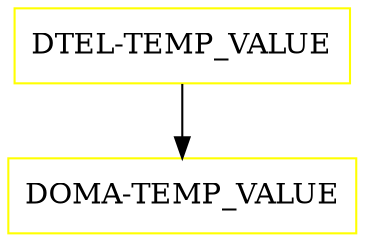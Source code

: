 digraph G {
  "DTEL-TEMP_VALUE" [shape=box,color=yellow];
  "DOMA-TEMP_VALUE" [shape=box,color=yellow,URL="./DOMA_TEMP_VALUE.html"];
  "DTEL-TEMP_VALUE" -> "DOMA-TEMP_VALUE";
}
